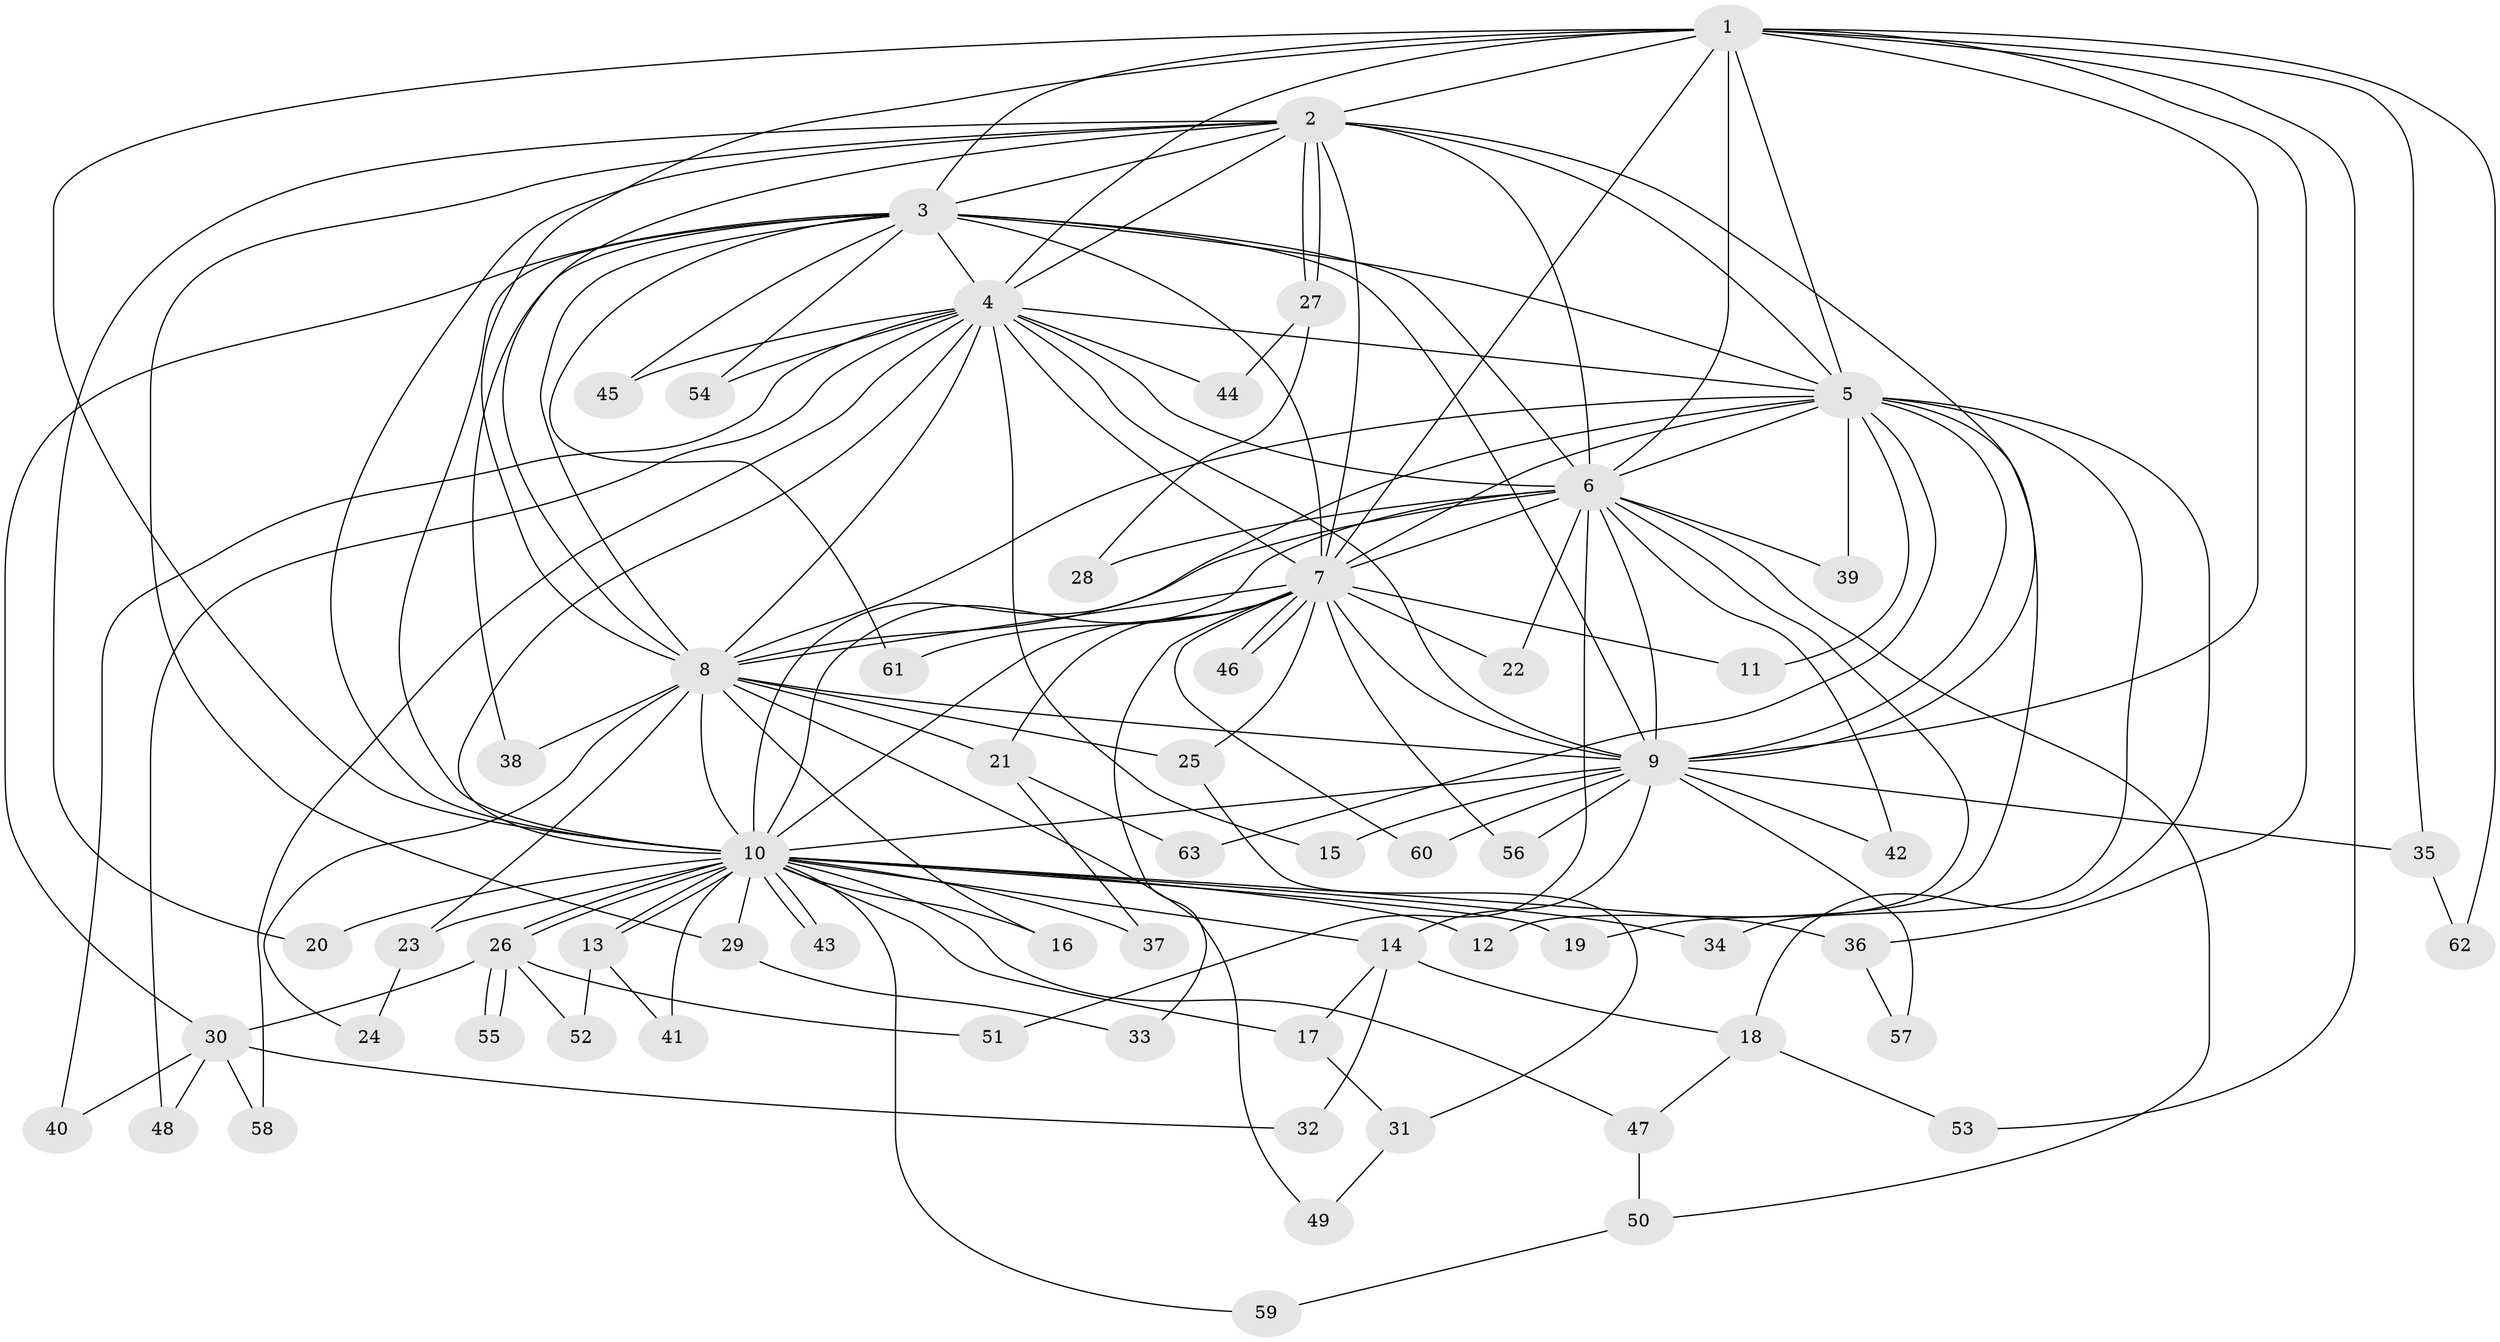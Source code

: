 // coarse degree distribution, {15: 0.020833333333333332, 24: 0.020833333333333332, 17: 0.020833333333333332, 21: 0.020833333333333332, 12: 0.020833333333333332, 10: 0.020833333333333332, 2: 0.5833333333333334, 3: 0.10416666666666667, 7: 0.020833333333333332, 1: 0.0625, 4: 0.08333333333333333, 6: 0.020833333333333332}
// Generated by graph-tools (version 1.1) at 2025/23/03/03/25 07:23:37]
// undirected, 63 vertices, 151 edges
graph export_dot {
graph [start="1"]
  node [color=gray90,style=filled];
  1;
  2;
  3;
  4;
  5;
  6;
  7;
  8;
  9;
  10;
  11;
  12;
  13;
  14;
  15;
  16;
  17;
  18;
  19;
  20;
  21;
  22;
  23;
  24;
  25;
  26;
  27;
  28;
  29;
  30;
  31;
  32;
  33;
  34;
  35;
  36;
  37;
  38;
  39;
  40;
  41;
  42;
  43;
  44;
  45;
  46;
  47;
  48;
  49;
  50;
  51;
  52;
  53;
  54;
  55;
  56;
  57;
  58;
  59;
  60;
  61;
  62;
  63;
  1 -- 2;
  1 -- 3;
  1 -- 4;
  1 -- 5;
  1 -- 6;
  1 -- 7;
  1 -- 8;
  1 -- 9;
  1 -- 10;
  1 -- 35;
  1 -- 36;
  1 -- 53;
  1 -- 62;
  2 -- 3;
  2 -- 4;
  2 -- 5;
  2 -- 6;
  2 -- 7;
  2 -- 8;
  2 -- 9;
  2 -- 10;
  2 -- 20;
  2 -- 27;
  2 -- 27;
  2 -- 29;
  3 -- 4;
  3 -- 5;
  3 -- 6;
  3 -- 7;
  3 -- 8;
  3 -- 9;
  3 -- 10;
  3 -- 30;
  3 -- 38;
  3 -- 45;
  3 -- 54;
  3 -- 61;
  4 -- 5;
  4 -- 6;
  4 -- 7;
  4 -- 8;
  4 -- 9;
  4 -- 10;
  4 -- 15;
  4 -- 40;
  4 -- 44;
  4 -- 45;
  4 -- 48;
  4 -- 54;
  4 -- 58;
  5 -- 6;
  5 -- 7;
  5 -- 8;
  5 -- 9;
  5 -- 10;
  5 -- 11;
  5 -- 18;
  5 -- 19;
  5 -- 34;
  5 -- 39;
  5 -- 63;
  6 -- 7;
  6 -- 8;
  6 -- 9;
  6 -- 10;
  6 -- 12;
  6 -- 22;
  6 -- 28;
  6 -- 39;
  6 -- 42;
  6 -- 50;
  6 -- 51;
  7 -- 8;
  7 -- 9;
  7 -- 10;
  7 -- 11;
  7 -- 21;
  7 -- 22;
  7 -- 25;
  7 -- 33;
  7 -- 46;
  7 -- 46;
  7 -- 56;
  7 -- 60;
  7 -- 61;
  8 -- 9;
  8 -- 10;
  8 -- 16;
  8 -- 21;
  8 -- 23;
  8 -- 24;
  8 -- 25;
  8 -- 38;
  8 -- 49;
  9 -- 10;
  9 -- 14;
  9 -- 15;
  9 -- 35;
  9 -- 42;
  9 -- 56;
  9 -- 57;
  9 -- 60;
  10 -- 12;
  10 -- 13;
  10 -- 13;
  10 -- 14;
  10 -- 16;
  10 -- 17;
  10 -- 19;
  10 -- 20;
  10 -- 23;
  10 -- 26;
  10 -- 26;
  10 -- 29;
  10 -- 34;
  10 -- 36;
  10 -- 37;
  10 -- 41;
  10 -- 43;
  10 -- 43;
  10 -- 47;
  10 -- 59;
  13 -- 41;
  13 -- 52;
  14 -- 17;
  14 -- 18;
  14 -- 32;
  17 -- 31;
  18 -- 47;
  18 -- 53;
  21 -- 37;
  21 -- 63;
  23 -- 24;
  25 -- 31;
  26 -- 30;
  26 -- 51;
  26 -- 52;
  26 -- 55;
  26 -- 55;
  27 -- 28;
  27 -- 44;
  29 -- 33;
  30 -- 32;
  30 -- 40;
  30 -- 48;
  30 -- 58;
  31 -- 49;
  35 -- 62;
  36 -- 57;
  47 -- 50;
  50 -- 59;
}

